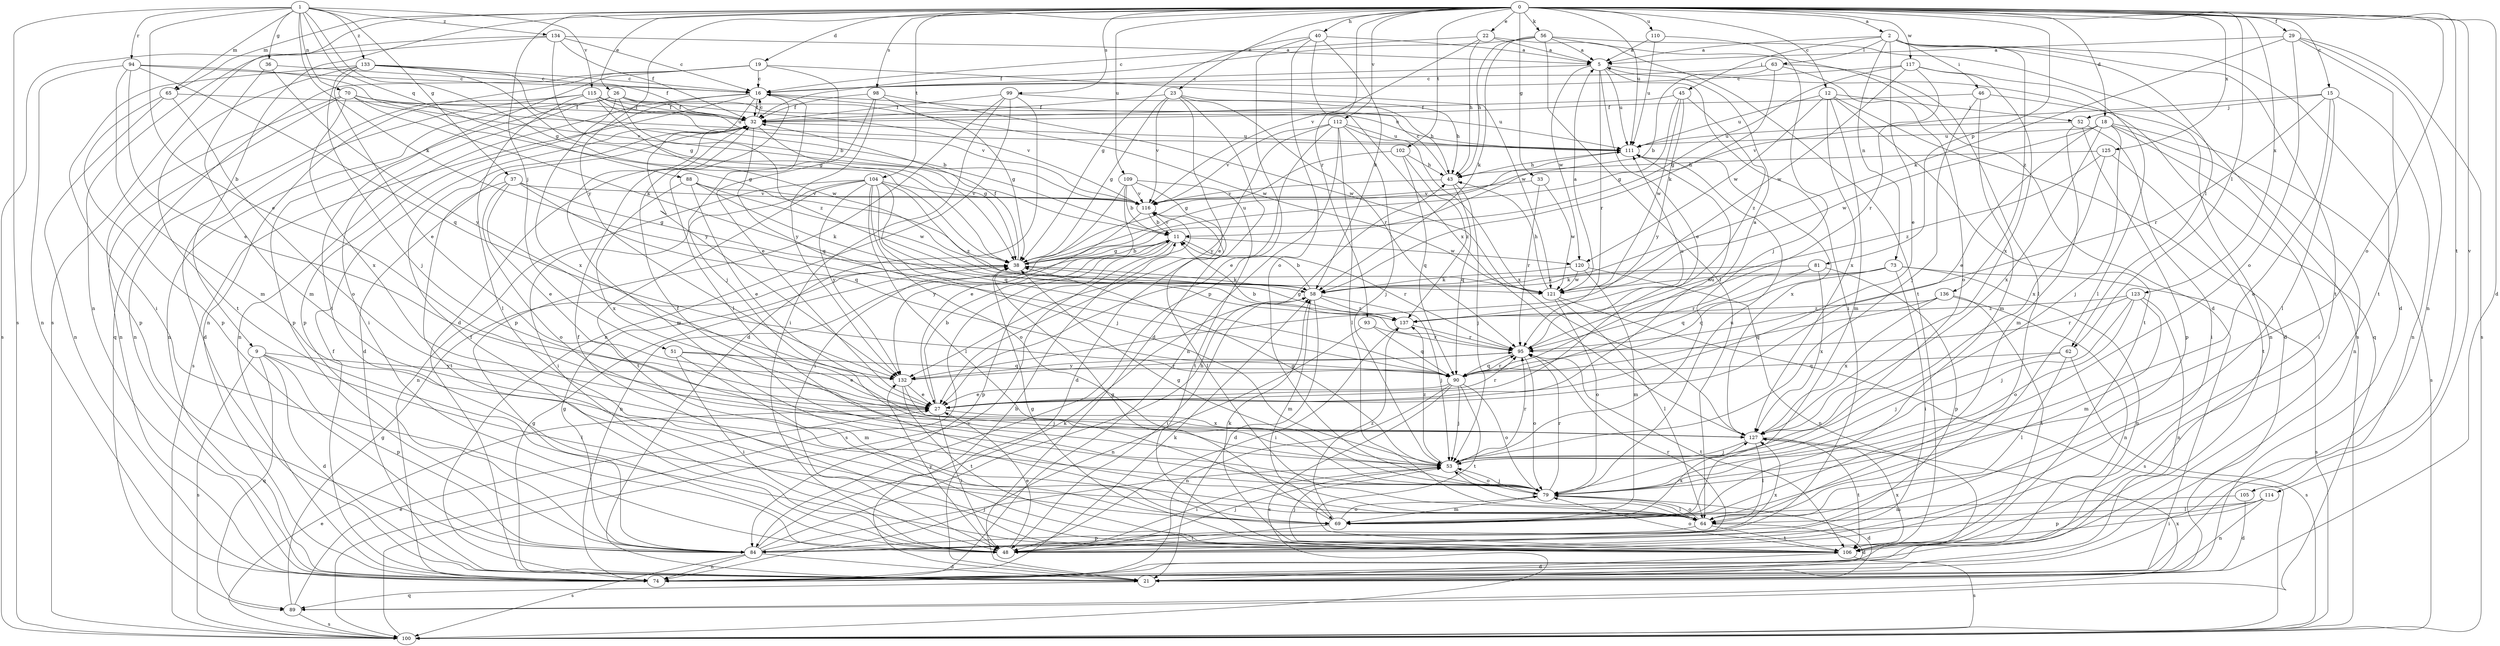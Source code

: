strict digraph  {
0;
1;
2;
5;
9;
11;
12;
15;
16;
18;
19;
21;
22;
23;
26;
27;
29;
32;
33;
36;
37;
38;
40;
43;
45;
46;
48;
51;
52;
53;
56;
58;
62;
63;
64;
65;
69;
70;
73;
74;
79;
81;
84;
88;
89;
90;
93;
94;
95;
98;
99;
100;
102;
104;
105;
106;
109;
110;
111;
112;
114;
115;
116;
117;
120;
121;
123;
125;
127;
132;
133;
134;
136;
137;
0 -> 2  [label=a];
0 -> 9  [label=b];
0 -> 12  [label=c];
0 -> 15  [label=c];
0 -> 18  [label=d];
0 -> 19  [label=d];
0 -> 21  [label=d];
0 -> 22  [label=e];
0 -> 23  [label=e];
0 -> 26  [label=e];
0 -> 29  [label=f];
0 -> 33  [label=g];
0 -> 40  [label=h];
0 -> 51  [label=j];
0 -> 56  [label=k];
0 -> 62  [label=l];
0 -> 65  [label=m];
0 -> 79  [label=o];
0 -> 81  [label=p];
0 -> 93  [label=r];
0 -> 98  [label=s];
0 -> 99  [label=s];
0 -> 100  [label=s];
0 -> 102  [label=t];
0 -> 104  [label=t];
0 -> 105  [label=t];
0 -> 109  [label=u];
0 -> 110  [label=u];
0 -> 111  [label=u];
0 -> 112  [label=v];
0 -> 114  [label=v];
0 -> 117  [label=w];
0 -> 123  [label=x];
0 -> 125  [label=x];
0 -> 132  [label=y];
1 -> 27  [label=e];
1 -> 36  [label=g];
1 -> 37  [label=g];
1 -> 38  [label=g];
1 -> 58  [label=k];
1 -> 65  [label=m];
1 -> 70  [label=n];
1 -> 88  [label=q];
1 -> 94  [label=r];
1 -> 100  [label=s];
1 -> 115  [label=v];
1 -> 133  [label=z];
1 -> 134  [label=z];
2 -> 5  [label=a];
2 -> 21  [label=d];
2 -> 27  [label=e];
2 -> 45  [label=i];
2 -> 46  [label=i];
2 -> 62  [label=l];
2 -> 63  [label=l];
2 -> 73  [label=n];
2 -> 106  [label=t];
2 -> 136  [label=z];
5 -> 16  [label=c];
5 -> 27  [label=e];
5 -> 48  [label=i];
5 -> 89  [label=q];
5 -> 95  [label=r];
5 -> 111  [label=u];
5 -> 120  [label=w];
9 -> 21  [label=d];
9 -> 64  [label=l];
9 -> 84  [label=p];
9 -> 89  [label=q];
9 -> 100  [label=s];
9 -> 132  [label=y];
11 -> 38  [label=g];
11 -> 74  [label=n];
11 -> 84  [label=p];
11 -> 95  [label=r];
11 -> 100  [label=s];
11 -> 116  [label=v];
11 -> 120  [label=w];
12 -> 21  [label=d];
12 -> 52  [label=j];
12 -> 69  [label=m];
12 -> 106  [label=t];
12 -> 111  [label=u];
12 -> 120  [label=w];
12 -> 127  [label=x];
15 -> 52  [label=j];
15 -> 64  [label=l];
15 -> 74  [label=n];
15 -> 79  [label=o];
15 -> 95  [label=r];
15 -> 116  [label=v];
16 -> 32  [label=f];
16 -> 53  [label=j];
16 -> 64  [label=l];
16 -> 74  [label=n];
16 -> 84  [label=p];
16 -> 100  [label=s];
16 -> 111  [label=u];
16 -> 132  [label=y];
18 -> 27  [label=e];
18 -> 48  [label=i];
18 -> 53  [label=j];
18 -> 74  [label=n];
18 -> 100  [label=s];
18 -> 111  [label=u];
18 -> 121  [label=w];
18 -> 127  [label=x];
19 -> 16  [label=c];
19 -> 21  [label=d];
19 -> 48  [label=i];
19 -> 74  [label=n];
19 -> 89  [label=q];
19 -> 121  [label=w];
21 -> 11  [label=b];
21 -> 38  [label=g];
21 -> 89  [label=q];
22 -> 5  [label=a];
22 -> 16  [label=c];
22 -> 43  [label=h];
22 -> 106  [label=t];
22 -> 116  [label=v];
23 -> 21  [label=d];
23 -> 27  [label=e];
23 -> 32  [label=f];
23 -> 38  [label=g];
23 -> 43  [label=h];
23 -> 95  [label=r];
23 -> 116  [label=v];
26 -> 32  [label=f];
26 -> 48  [label=i];
26 -> 74  [label=n];
26 -> 84  [label=p];
26 -> 116  [label=v];
26 -> 121  [label=w];
26 -> 127  [label=x];
26 -> 137  [label=z];
27 -> 11  [label=b];
27 -> 48  [label=i];
27 -> 95  [label=r];
27 -> 111  [label=u];
27 -> 127  [label=x];
29 -> 5  [label=a];
29 -> 58  [label=k];
29 -> 74  [label=n];
29 -> 79  [label=o];
29 -> 100  [label=s];
29 -> 106  [label=t];
32 -> 16  [label=c];
32 -> 21  [label=d];
32 -> 38  [label=g];
32 -> 69  [label=m];
32 -> 90  [label=q];
32 -> 111  [label=u];
33 -> 95  [label=r];
33 -> 116  [label=v];
33 -> 121  [label=w];
36 -> 16  [label=c];
36 -> 69  [label=m];
36 -> 132  [label=y];
37 -> 27  [label=e];
37 -> 38  [label=g];
37 -> 79  [label=o];
37 -> 90  [label=q];
37 -> 106  [label=t];
37 -> 116  [label=v];
38 -> 11  [label=b];
38 -> 32  [label=f];
38 -> 58  [label=k];
38 -> 111  [label=u];
40 -> 5  [label=a];
40 -> 38  [label=g];
40 -> 58  [label=k];
40 -> 79  [label=o];
40 -> 84  [label=p];
40 -> 127  [label=x];
43 -> 16  [label=c];
43 -> 53  [label=j];
43 -> 90  [label=q];
43 -> 116  [label=v];
45 -> 32  [label=f];
45 -> 38  [label=g];
45 -> 121  [label=w];
45 -> 132  [label=y];
45 -> 137  [label=z];
46 -> 32  [label=f];
46 -> 53  [label=j];
46 -> 69  [label=m];
46 -> 74  [label=n];
48 -> 27  [label=e];
48 -> 32  [label=f];
48 -> 53  [label=j];
48 -> 95  [label=r];
48 -> 132  [label=y];
51 -> 27  [label=e];
51 -> 48  [label=i];
51 -> 69  [label=m];
51 -> 90  [label=q];
52 -> 48  [label=i];
52 -> 69  [label=m];
52 -> 84  [label=p];
52 -> 111  [label=u];
53 -> 38  [label=g];
53 -> 48  [label=i];
53 -> 79  [label=o];
53 -> 95  [label=r];
53 -> 137  [label=z];
56 -> 5  [label=a];
56 -> 21  [label=d];
56 -> 32  [label=f];
56 -> 43  [label=h];
56 -> 58  [label=k];
56 -> 64  [label=l];
56 -> 100  [label=s];
58 -> 11  [label=b];
58 -> 21  [label=d];
58 -> 48  [label=i];
58 -> 53  [label=j];
58 -> 69  [label=m];
58 -> 137  [label=z];
62 -> 53  [label=j];
62 -> 64  [label=l];
62 -> 90  [label=q];
62 -> 100  [label=s];
63 -> 11  [label=b];
63 -> 16  [label=c];
63 -> 58  [label=k];
63 -> 64  [label=l];
63 -> 79  [label=o];
64 -> 21  [label=d];
64 -> 53  [label=j];
64 -> 79  [label=o];
64 -> 84  [label=p];
64 -> 106  [label=t];
65 -> 32  [label=f];
65 -> 74  [label=n];
65 -> 79  [label=o];
65 -> 84  [label=p];
69 -> 38  [label=g];
69 -> 48  [label=i];
69 -> 79  [label=o];
69 -> 127  [label=x];
69 -> 137  [label=z];
70 -> 32  [label=f];
70 -> 38  [label=g];
70 -> 58  [label=k];
70 -> 74  [label=n];
70 -> 84  [label=p];
70 -> 111  [label=u];
70 -> 127  [label=x];
73 -> 48  [label=i];
73 -> 58  [label=k];
73 -> 74  [label=n];
73 -> 90  [label=q];
73 -> 100  [label=s];
73 -> 121  [label=w];
74 -> 32  [label=f];
74 -> 58  [label=k];
79 -> 21  [label=d];
79 -> 32  [label=f];
79 -> 38  [label=g];
79 -> 53  [label=j];
79 -> 64  [label=l];
79 -> 69  [label=m];
79 -> 95  [label=r];
79 -> 111  [label=u];
81 -> 58  [label=k];
81 -> 84  [label=p];
81 -> 90  [label=q];
81 -> 95  [label=r];
81 -> 127  [label=x];
84 -> 21  [label=d];
84 -> 38  [label=g];
84 -> 43  [label=h];
84 -> 53  [label=j];
84 -> 58  [label=k];
84 -> 74  [label=n];
84 -> 100  [label=s];
84 -> 127  [label=x];
88 -> 27  [label=e];
88 -> 58  [label=k];
88 -> 116  [label=v];
88 -> 121  [label=w];
88 -> 127  [label=x];
89 -> 27  [label=e];
89 -> 38  [label=g];
89 -> 100  [label=s];
89 -> 127  [label=x];
90 -> 5  [label=a];
90 -> 27  [label=e];
90 -> 53  [label=j];
90 -> 74  [label=n];
90 -> 79  [label=o];
90 -> 95  [label=r];
90 -> 100  [label=s];
90 -> 106  [label=t];
93 -> 74  [label=n];
93 -> 90  [label=q];
93 -> 95  [label=r];
94 -> 16  [label=c];
94 -> 27  [label=e];
94 -> 69  [label=m];
94 -> 74  [label=n];
94 -> 90  [label=q];
94 -> 116  [label=v];
95 -> 11  [label=b];
95 -> 79  [label=o];
95 -> 90  [label=q];
95 -> 106  [label=t];
95 -> 111  [label=u];
95 -> 132  [label=y];
98 -> 27  [label=e];
98 -> 32  [label=f];
98 -> 38  [label=g];
98 -> 121  [label=w];
98 -> 132  [label=y];
99 -> 21  [label=d];
99 -> 32  [label=f];
99 -> 43  [label=h];
99 -> 48  [label=i];
99 -> 74  [label=n];
99 -> 84  [label=p];
100 -> 27  [label=e];
100 -> 116  [label=v];
102 -> 38  [label=g];
102 -> 43  [label=h];
102 -> 90  [label=q];
102 -> 137  [label=z];
104 -> 48  [label=i];
104 -> 53  [label=j];
104 -> 64  [label=l];
104 -> 74  [label=n];
104 -> 79  [label=o];
104 -> 90  [label=q];
104 -> 106  [label=t];
104 -> 116  [label=v];
104 -> 132  [label=y];
104 -> 137  [label=z];
105 -> 21  [label=d];
105 -> 69  [label=m];
106 -> 21  [label=d];
106 -> 32  [label=f];
106 -> 38  [label=g];
106 -> 53  [label=j];
106 -> 58  [label=k];
106 -> 79  [label=o];
106 -> 100  [label=s];
106 -> 127  [label=x];
109 -> 11  [label=b];
109 -> 21  [label=d];
109 -> 27  [label=e];
109 -> 48  [label=i];
109 -> 106  [label=t];
109 -> 116  [label=v];
110 -> 5  [label=a];
110 -> 53  [label=j];
110 -> 111  [label=u];
111 -> 43  [label=h];
111 -> 127  [label=x];
112 -> 27  [label=e];
112 -> 53  [label=j];
112 -> 64  [label=l];
112 -> 74  [label=n];
112 -> 111  [label=u];
112 -> 116  [label=v];
112 -> 127  [label=x];
112 -> 132  [label=y];
114 -> 48  [label=i];
114 -> 64  [label=l];
114 -> 74  [label=n];
114 -> 84  [label=p];
115 -> 11  [label=b];
115 -> 21  [label=d];
115 -> 32  [label=f];
115 -> 64  [label=l];
115 -> 74  [label=n];
115 -> 111  [label=u];
115 -> 116  [label=v];
115 -> 121  [label=w];
116 -> 11  [label=b];
116 -> 64  [label=l];
116 -> 132  [label=y];
117 -> 16  [label=c];
117 -> 38  [label=g];
117 -> 64  [label=l];
117 -> 95  [label=r];
117 -> 121  [label=w];
117 -> 127  [label=x];
120 -> 58  [label=k];
120 -> 69  [label=m];
120 -> 74  [label=n];
120 -> 121  [label=w];
121 -> 5  [label=a];
121 -> 43  [label=h];
121 -> 64  [label=l];
121 -> 79  [label=o];
121 -> 100  [label=s];
123 -> 53  [label=j];
123 -> 69  [label=m];
123 -> 74  [label=n];
123 -> 79  [label=o];
123 -> 95  [label=r];
123 -> 137  [label=z];
125 -> 43  [label=h];
125 -> 106  [label=t];
125 -> 127  [label=x];
125 -> 137  [label=z];
127 -> 53  [label=j];
127 -> 64  [label=l];
127 -> 106  [label=t];
132 -> 27  [label=e];
132 -> 53  [label=j];
132 -> 95  [label=r];
132 -> 106  [label=t];
133 -> 11  [label=b];
133 -> 16  [label=c];
133 -> 27  [label=e];
133 -> 32  [label=f];
133 -> 38  [label=g];
133 -> 48  [label=i];
133 -> 53  [label=j];
133 -> 106  [label=t];
134 -> 5  [label=a];
134 -> 16  [label=c];
134 -> 32  [label=f];
134 -> 38  [label=g];
134 -> 74  [label=n];
134 -> 100  [label=s];
136 -> 74  [label=n];
136 -> 90  [label=q];
136 -> 106  [label=t];
136 -> 127  [label=x];
136 -> 137  [label=z];
137 -> 38  [label=g];
137 -> 48  [label=i];
137 -> 95  [label=r];
}
